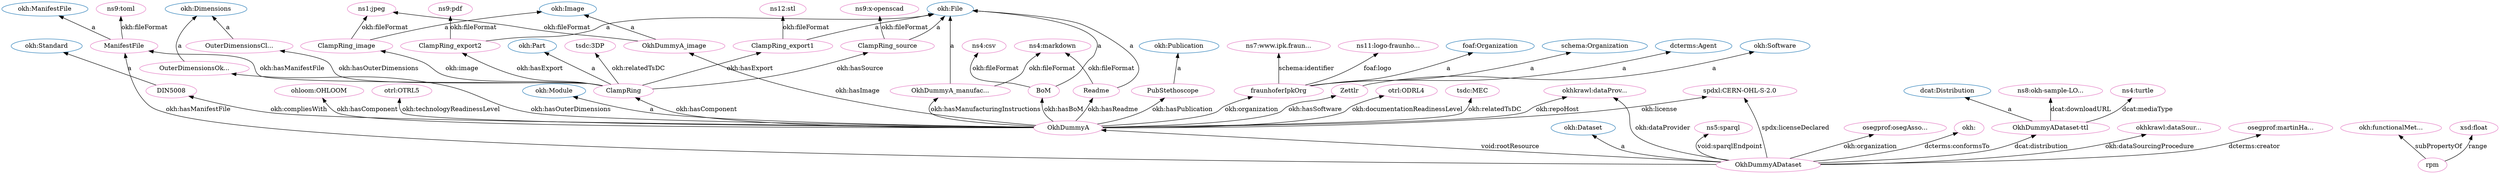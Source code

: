 digraph G {
  rankdir=BT
  node[height=.3]
"http://w3id.org/oseg/ont/okh#Standard" [fillcolor="#1f77b4" color="#1f77b4" label="okh:Standard"]
"http://w3id.org/oseg/ont/okh#Publication" [fillcolor="#1f77b4" color="#1f77b4" label="okh:Publication"]
"http://w3id.org/oseg/ont/okh#Software" [fillcolor="#1f77b4" color="#1f77b4" label="okh:Software"]
"http://w3id.org/oseg/ont/okh#Dimensions" [fillcolor="#1f77b4" color="#1f77b4" label="okh:Dimensions"]
"http://xmlns.com/foaf/0.1/Organization" [fillcolor="#1f77b4" color="#1f77b4" label="foaf:Organization"]
"http://w3id.org/oseg/ont/okh#Image" [fillcolor="#1f77b4" color="#1f77b4" label="okh:Image"]
"http://w3id.org/oseg/ont/okh#Dataset" [fillcolor="#1f77b4" color="#1f77b4" label="okh:Dataset"]
"http://w3id.org/oseg/ont/okh#ManifestFile" [fillcolor="#1f77b4" color="#1f77b4" label="okh:ManifestFile"]
"http://w3id.org/oseg/ont/okh#File" [fillcolor="#1f77b4" color="#1f77b4" label="okh:File"]
"http://w3id.org/oseg/ont/okh#Part" [fillcolor="#1f77b4" color="#1f77b4" label="okh:Part"]
"http://schema.org/Organization" [fillcolor="#1f77b4" color="#1f77b4" label="schema:Organization"]
"http://w3id.org/oseg/ont/okh#Module" [fillcolor="#1f77b4" color="#1f77b4" label="okh:Module"]
"http://purl.org/dc/terms/Agent" [fillcolor="#1f77b4" color="#1f77b4" label="dcterms:Agent"]
"http://www.w3.org/ns/dcat#Distribution" [fillcolor="#1f77b4" color="#1f77b4" label="dcat:Distribution"]
"http://github.com/iop-alliance/OpenKnowHow/raw/master/res/sample_data/okh-sample-LOSH-Dummy-A.ttl#OkhDummyADataset-ttl" [fillcolor="#e377c2" color="#e377c2" label="OkhDummyADataset-ttl"]
"http://www.iana.org/assignments/media-types/image/jpeg" [fillcolor="#e377c2" color="#e377c2" label="ns1:jpeg"]
"http://github.com/iop-alliance/OpenKnowHow/raw/master/res/sample_data/okh-sample-LOSH-Dummy-A.ttl#ClampRing_export2" [fillcolor="#e377c2" color="#e377c2" label="ClampRing_export2"]
"http://www.iana.org/assignments/media-types/text/markdown" [fillcolor="#e377c2" color="#e377c2" label="ns4:markdown"]
"http://w3id.org/oseg/ont/okh#functionalMetadata" [fillcolor="#e377c2" color="#e377c2" label="okh:functionalMet..."]
"http://github.com/iop-alliance/OpenKnowHow/raw/master/res/sample_data/okh-sample-LOSH-Dummy-A.ttl#ClampRing" [fillcolor="#e377c2" color="#e377c2" label="ClampRing"]
"http://okh.dev.opensourceecology.de/sparql" [fillcolor="#e377c2" color="#e377c2" label="ns5:sparql"]
"http://github.com/iop-alliance/OpenKnowHow/raw/master/res/sample_data/okh-sample-LOSH-Dummy-A.ttl#DIN5008" [fillcolor="#e377c2" color="#e377c2" label="DIN5008"]
"http://w3id.org/oseg/ont/okh-krawler#dataProviderGithub" [fillcolor="#e377c2" color="#e377c2" label="okhkrawl:dataProv..."]
"https://www.ipk.fraunhofer.de" [fillcolor="#e377c2" color="#e377c2" label="ns7:www.ipk.fraun..."]
"http://github.com/iop-alliance/OpenKnowHow/raw/master/res/sample_data/okh-sample-LOSH-Dummy-A.ttl#rpm" [fillcolor="#e377c2" color="#e377c2" label="rpm"]
"http://github.com/iop-alliance/OpenKnowHow/raw/master/res/sample_data/okh-sample-LOSH-Dummy-A.ttl#OkhDummyADataset" [fillcolor="#e377c2" color="#e377c2" label="OkhDummyADataset"]
"http://w3id.org/oseg/ont/oseg-profiles#osegAssociation" [fillcolor="#e377c2" color="#e377c2" label="osegprof:osegAsso..."]
"http://github.com/iop-alliance/OpenKnowHow/raw/master/res/sample_data/okh-sample-LOSH-Dummy-A.ttl#ClampRing_source" [fillcolor="#e377c2" color="#e377c2" label="ClampRing_source"]
"http://w3id.org/oseg/ont/tsdc/core#3DP" [fillcolor="#e377c2" color="#e377c2" label="tsdc:3DP"]
"http://github.com/iop-alliance/OpenKnowHow/raw/master/res/sample_data/okh-sample-LOSH-Dummy-A.ttl#OkhDummyA" [fillcolor="#e377c2" color="#e377c2" label="OkhDummyA"]
"http://github.com/iop-alliance/OpenKnowHow/raw/master/res/sample_data/okh-sample-LOSH-Dummy-A.ttl#PubStethoscope" [fillcolor="#e377c2" color="#e377c2" label="PubStethoscope"]
"http://github.com/iop-alliance/OpenKnowHow/raw/master/res/sample_data/okh-sample-LOSH-Dummy-A.ttl#OuterDimensionsOkhDummyA" [fillcolor="#e377c2" color="#e377c2" label="OuterDimensionsOk..."]
"http://w3id.org/oseg/ont/okh#" [fillcolor="#e377c2" color="#e377c2" label="okh:"]
"http://github.com/iop-alliance/OpenKnowHow/raw/master/res/sample_data/okh-sample-LOSH-Dummy-A.ttl#ClampRing_export1" [fillcolor="#e377c2" color="#e377c2" label="ClampRing_export1"]
"https://github.com/iop-alliance/OpenKnowHow/raw/master/res/sample_data/okh-sample-LOSH-Dummy-A.ttl" [fillcolor="#e377c2" color="#e377c2" label="ns8:okh-sample-LO..."]
"http://www.iana.org/assignments/media-types/application/pdf" [fillcolor="#e377c2" color="#e377c2" label="ns9:pdf"]
"http://github.com/iop-alliance/OpenKnowHow/raw/master/res/sample_data/okh-sample-LOSH-Dummy-A.ttl#BoM" [fillcolor="#e377c2" color="#e377c2" label="BoM"]
"http://github.com/iop-alliance/OpenKnowHow/raw/master/res/sample_data/okh-sample-LOSH-Dummy-A.ttl#Readme" [fillcolor="#e377c2" color="#e377c2" label="Readme"]
"http://github.com/iop-alliance/OpenKnowHow/raw/master/res/sample_data/okh-sample-LOSH-Dummy-A.ttl#ManifestFile" [fillcolor="#e377c2" color="#e377c2" label="ManifestFile"]
"http://github.com/iop-alliance/OpenKnowHow/raw/master/res/sample_data/okh-sample-LOSH-Dummy-A.ttl#fraunhoferIpkOrg" [fillcolor="#e377c2" color="#e377c2" label="fraunhoferIpkOrg"]
"http://github.com/iop-alliance/OpenKnowHow/raw/master/res/sample_data/okh-sample-LOSH-Dummy-A.ttl#OkhDummyA_image" [fillcolor="#e377c2" color="#e377c2" label="OkhDummyA_image"]
"http://www.w3.org/2001/XMLSchema#float" [fillcolor="#e377c2" color="#e377c2" label="xsd:float"]
"http://github.com/iop-alliance/OpenKnowHow/raw/master/res/sample_data/okh-sample-LOSH-Dummy-A.ttl#OkhDummyA_manufacturingInstructions" [fillcolor="#e377c2" color="#e377c2" label="OkhDummyA_manufac..."]
"http://github.com/iop-alliance/OpenKnowHow/raw/master/res/sample_data/okh-sample-LOSH-Dummy-A.ttl#OuterDimensionsClampRing" [fillcolor="#e377c2" color="#e377c2" label="OuterDimensionsCl..."]
"http://github.com/iop-alliance/OpenKnowHow/raw/master/res/sample_data/okh-sample-LOSH-Dummy-A.ttl#Zettlr" [fillcolor="#e377c2" color="#e377c2" label="Zettlr"]
"http://w3id.org/oseg/ont/otrl#ODRL4" [fillcolor="#e377c2" color="#e377c2" label="otrl:ODRL4"]
"http://spdx.org/licenses/CERN-OHL-S-2.0" [fillcolor="#e377c2" color="#e377c2" label="spdxl:CERN-OHL-S-2.0"]
"http://w3id.org/oseg/ont/tsdc/core#MEC" [fillcolor="#e377c2" color="#e377c2" label="tsdc:MEC"]
"http://github.com/iop-alliance/OpenKnowHow/raw/master/res/sample_data/okh-sample-OHLOOM.ttl#OHLOOM" [fillcolor="#e377c2" color="#e377c2" label="ohloom:OHLOOM"]
"http://www.iana.org/assignments/media-types/application/x-openscad" [fillcolor="#e377c2" color="#e377c2" label="ns9:x-openscad"]
"http://w3id.org/oseg/ont/okh-krawler#dataSourcingProcedureManifest" [fillcolor="#e377c2" color="#e377c2" label="okhkrawl:dataSour..."]
"http://www.iana.org/assignments/media-types/application/toml" [fillcolor="#e377c2" color="#e377c2" label="ns9:toml"]
"https://www.ipk.fraunhofer.de/content/dam/ipk/IPK_Hauptseite/logos/logo-fraunhofer-ipk.png" [fillcolor="#e377c2" color="#e377c2" label="ns11:logo-fraunho..."]
"http://github.com/iop-alliance/OpenKnowHow/raw/master/res/sample_data/okh-sample-LOSH-Dummy-A.ttl#ClampRing_image" [fillcolor="#e377c2" color="#e377c2" label="ClampRing_image"]
"http://w3id.org/oseg/ont/oseg-profiles#martinHaeuer" [fillcolor="#e377c2" color="#e377c2" label="osegprof:martinHa..."]
"http://w3id.org/oseg/ont/otrl#OTRL5" [fillcolor="#e377c2" color="#e377c2" label="otrl:OTRL5"]
"http://www.iana.org/assignments/media-types/model/stl" [fillcolor="#e377c2" color="#e377c2" label="ns12:stl"]
"http://www.iana.org/assignments/media-types/text/turtle" [fillcolor="#e377c2" color="#e377c2" label="ns4:turtle"]
"http://www.iana.org/assignments/media-types/text/csv" [fillcolor="#e377c2" color="#e377c2" label="ns4:csv"]
  "http://github.com/iop-alliance/OpenKnowHow/raw/master/res/sample_data/okh-sample-LOSH-Dummy-A.ttl#OkhDummyADataset-ttl" -> "http://www.w3.org/ns/dcat#Distribution" [label="a"]
  "http://github.com/iop-alliance/OpenKnowHow/raw/master/res/sample_data/okh-sample-LOSH-Dummy-A.ttl#OkhDummyA_image" -> "http://www.iana.org/assignments/media-types/image/jpeg" [label="okh:fileFormat"]
  "http://github.com/iop-alliance/OpenKnowHow/raw/master/res/sample_data/okh-sample-LOSH-Dummy-A.ttl#ClampRing_export2" -> "http://w3id.org/oseg/ont/okh#File" [label="a"]
  "http://github.com/iop-alliance/OpenKnowHow/raw/master/res/sample_data/okh-sample-LOSH-Dummy-A.ttl#OkhDummyA_manufacturingInstructions" -> "http://www.iana.org/assignments/media-types/text/markdown" [label="okh:fileFormat"]
  "http://github.com/iop-alliance/OpenKnowHow/raw/master/res/sample_data/okh-sample-LOSH-Dummy-A.ttl#DIN5008" -> "http://w3id.org/oseg/ont/okh#Standard" [label="a"]
  "http://github.com/iop-alliance/OpenKnowHow/raw/master/res/sample_data/okh-sample-LOSH-Dummy-A.ttl#OkhDummyADataset" -> "http://w3id.org/oseg/ont/okh-krawler#dataProviderGithub" [label="okh:dataProvider"]
  "http://github.com/iop-alliance/OpenKnowHow/raw/master/res/sample_data/okh-sample-LOSH-Dummy-A.ttl#OkhDummyADataset" -> "http://w3id.org/oseg/ont/okh#Dataset" [label="a"]
  "http://github.com/iop-alliance/OpenKnowHow/raw/master/res/sample_data/okh-sample-LOSH-Dummy-A.ttl#ClampRing_image" -> "http://www.iana.org/assignments/media-types/image/jpeg" [label="okh:fileFormat"]
  "http://github.com/iop-alliance/OpenKnowHow/raw/master/res/sample_data/okh-sample-LOSH-Dummy-A.ttl#ClampRing" -> "http://w3id.org/oseg/ont/tsdc/core#3DP" [label="okh:relatedTsDC"]
  "http://github.com/iop-alliance/OpenKnowHow/raw/master/res/sample_data/okh-sample-LOSH-Dummy-A.ttl#OkhDummyA" -> "http://w3id.org/oseg/ont/okh#Module" [label="a"]
  "http://github.com/iop-alliance/OpenKnowHow/raw/master/res/sample_data/okh-sample-LOSH-Dummy-A.ttl#OuterDimensionsOkhDummyA" -> "http://w3id.org/oseg/ont/okh#Dimensions" [label="a"]
  "http://github.com/iop-alliance/OpenKnowHow/raw/master/res/sample_data/okh-sample-LOSH-Dummy-A.ttl#OkhDummyADataset" -> "http://w3id.org/oseg/ont/okh#" [label="dcterms:conformsTo"]
  "http://github.com/iop-alliance/OpenKnowHow/raw/master/res/sample_data/okh-sample-LOSH-Dummy-A.ttl#ClampRing_export1" -> "http://w3id.org/oseg/ont/okh#File" [label="a"]
  "http://github.com/iop-alliance/OpenKnowHow/raw/master/res/sample_data/okh-sample-LOSH-Dummy-A.ttl#ClampRing_export2" -> "http://www.iana.org/assignments/media-types/application/pdf" [label="okh:fileFormat"]
  "http://github.com/iop-alliance/OpenKnowHow/raw/master/res/sample_data/okh-sample-LOSH-Dummy-A.ttl#ClampRing" -> "http://github.com/iop-alliance/OpenKnowHow/raw/master/res/sample_data/okh-sample-LOSH-Dummy-A.ttl#ManifestFile" [label="okh:hasManifestFile"]
  "http://github.com/iop-alliance/OpenKnowHow/raw/master/res/sample_data/okh-sample-LOSH-Dummy-A.ttl#OkhDummyA_manufacturingInstructions" -> "http://w3id.org/oseg/ont/okh#File" [label="a"]
  "http://github.com/iop-alliance/OpenKnowHow/raw/master/res/sample_data/okh-sample-LOSH-Dummy-A.ttl#OkhDummyADataset" -> "http://github.com/iop-alliance/OpenKnowHow/raw/master/res/sample_data/okh-sample-LOSH-Dummy-A.ttl#OkhDummyA" [label="void:rootResource"]
  "http://github.com/iop-alliance/OpenKnowHow/raw/master/res/sample_data/okh-sample-LOSH-Dummy-A.ttl#ClampRing" -> "http://github.com/iop-alliance/OpenKnowHow/raw/master/res/sample_data/okh-sample-LOSH-Dummy-A.ttl#ClampRing_export1" [label="okh:hasExport"]
  "http://github.com/iop-alliance/OpenKnowHow/raw/master/res/sample_data/okh-sample-LOSH-Dummy-A.ttl#OkhDummyA" -> "http://github.com/iop-alliance/OpenKnowHow/raw/master/res/sample_data/okh-sample-LOSH-Dummy-A.ttl#DIN5008" [label="okh:compliesWith"]
  "http://github.com/iop-alliance/OpenKnowHow/raw/master/res/sample_data/okh-sample-LOSH-Dummy-A.ttl#OkhDummyADataset" -> "http://github.com/iop-alliance/OpenKnowHow/raw/master/res/sample_data/okh-sample-LOSH-Dummy-A.ttl#ManifestFile" [label="okh:hasManifestFile"]
  "http://github.com/iop-alliance/OpenKnowHow/raw/master/res/sample_data/okh-sample-LOSH-Dummy-A.ttl#OkhDummyADataset" -> "http://w3id.org/oseg/ont/oseg-profiles#martinHaeuer" [label="dcterms:creator"]
  "http://github.com/iop-alliance/OpenKnowHow/raw/master/res/sample_data/okh-sample-LOSH-Dummy-A.ttl#OkhDummyA" -> "http://w3id.org/oseg/ont/otrl#OTRL5" [label="okh:technologyReadinessLevel"]
  "http://github.com/iop-alliance/OpenKnowHow/raw/master/res/sample_data/okh-sample-LOSH-Dummy-A.ttl#ClampRing_export1" -> "http://www.iana.org/assignments/media-types/model/stl" [label="okh:fileFormat"]
  "http://github.com/iop-alliance/OpenKnowHow/raw/master/res/sample_data/okh-sample-LOSH-Dummy-A.ttl#OkhDummyA" -> "http://github.com/iop-alliance/OpenKnowHow/raw/master/res/sample_data/okh-sample-LOSH-Dummy-A.ttl#OkhDummyA_image" [label="okh:hasImage"]
  "http://github.com/iop-alliance/OpenKnowHow/raw/master/res/sample_data/okh-sample-LOSH-Dummy-A.ttl#OkhDummyA" -> "http://w3id.org/oseg/ont/okh-krawler#dataProviderGithub" [label="okh:repoHost"]
  "http://github.com/iop-alliance/OpenKnowHow/raw/master/res/sample_data/okh-sample-LOSH-Dummy-A.ttl#fraunhoferIpkOrg" -> "http://purl.org/dc/terms/Agent" [label="a"]
  "http://github.com/iop-alliance/OpenKnowHow/raw/master/res/sample_data/okh-sample-LOSH-Dummy-A.ttl#BoM" -> "http://www.iana.org/assignments/media-types/text/csv" [label="okh:fileFormat"]
  "http://github.com/iop-alliance/OpenKnowHow/raw/master/res/sample_data/okh-sample-LOSH-Dummy-A.ttl#OkhDummyADataset" -> "http://github.com/iop-alliance/OpenKnowHow/raw/master/res/sample_data/okh-sample-LOSH-Dummy-A.ttl#OkhDummyADataset-ttl" [label="dcat:distribution"]
  "http://github.com/iop-alliance/OpenKnowHow/raw/master/res/sample_data/okh-sample-LOSH-Dummy-A.ttl#Readme" -> "http://www.iana.org/assignments/media-types/text/markdown" [label="okh:fileFormat"]
  "http://github.com/iop-alliance/OpenKnowHow/raw/master/res/sample_data/okh-sample-LOSH-Dummy-A.ttl#rpm" -> "http://w3id.org/oseg/ont/okh#functionalMetadata" [label="subPropertyOf"]
  "http://github.com/iop-alliance/OpenKnowHow/raw/master/res/sample_data/okh-sample-LOSH-Dummy-A.ttl#ClampRing" -> "http://w3id.org/oseg/ont/okh#Part" [label="a"]
  "http://github.com/iop-alliance/OpenKnowHow/raw/master/res/sample_data/okh-sample-LOSH-Dummy-A.ttl#OkhDummyADataset" -> "http://okh.dev.opensourceecology.de/sparql" [label="void:sparqlEndpoint"]
  "http://github.com/iop-alliance/OpenKnowHow/raw/master/res/sample_data/okh-sample-LOSH-Dummy-A.ttl#fraunhoferIpkOrg" -> "https://www.ipk.fraunhofer.de" [label="schema:identifier"]
  "http://github.com/iop-alliance/OpenKnowHow/raw/master/res/sample_data/okh-sample-LOSH-Dummy-A.ttl#OkhDummyADataset" -> "http://w3id.org/oseg/ont/oseg-profiles#osegAssociation" [label="okh:organization"]
  "http://github.com/iop-alliance/OpenKnowHow/raw/master/res/sample_data/okh-sample-LOSH-Dummy-A.ttl#ClampRing" -> "http://github.com/iop-alliance/OpenKnowHow/raw/master/res/sample_data/okh-sample-LOSH-Dummy-A.ttl#ClampRing_source" [label="okh:hasSource"]
  "http://github.com/iop-alliance/OpenKnowHow/raw/master/res/sample_data/okh-sample-LOSH-Dummy-A.ttl#OkhDummyA" -> "http://github.com/iop-alliance/OpenKnowHow/raw/master/res/sample_data/okh-sample-LOSH-Dummy-A.ttl#PubStethoscope" [label="okh:hasPublication"]
  "http://github.com/iop-alliance/OpenKnowHow/raw/master/res/sample_data/okh-sample-LOSH-Dummy-A.ttl#OkhDummyADataset-ttl" -> "https://github.com/iop-alliance/OpenKnowHow/raw/master/res/sample_data/okh-sample-LOSH-Dummy-A.ttl" [label="dcat:downloadURL"]
  "http://github.com/iop-alliance/OpenKnowHow/raw/master/res/sample_data/okh-sample-LOSH-Dummy-A.ttl#BoM" -> "http://w3id.org/oseg/ont/okh#File" [label="a"]
  "http://github.com/iop-alliance/OpenKnowHow/raw/master/res/sample_data/okh-sample-LOSH-Dummy-A.ttl#OkhDummyA" -> "http://github.com/iop-alliance/OpenKnowHow/raw/master/res/sample_data/okh-sample-LOSH-Dummy-A.ttl#Readme" [label="okh:hasReadme"]
  "http://github.com/iop-alliance/OpenKnowHow/raw/master/res/sample_data/okh-sample-LOSH-Dummy-A.ttl#ManifestFile" -> "http://w3id.org/oseg/ont/okh#ManifestFile" [label="a"]
  "http://github.com/iop-alliance/OpenKnowHow/raw/master/res/sample_data/okh-sample-LOSH-Dummy-A.ttl#fraunhoferIpkOrg" -> "http://schema.org/Organization" [label="a"]
  "http://github.com/iop-alliance/OpenKnowHow/raw/master/res/sample_data/okh-sample-LOSH-Dummy-A.ttl#OkhDummyA" -> "http://github.com/iop-alliance/OpenKnowHow/raw/master/res/sample_data/okh-sample-LOSH-Dummy-A.ttl#BoM" [label="okh:hasBoM"]
  "http://github.com/iop-alliance/OpenKnowHow/raw/master/res/sample_data/okh-sample-LOSH-Dummy-A.ttl#fraunhoferIpkOrg" -> "http://xmlns.com/foaf/0.1/Organization" [label="a"]
  "http://github.com/iop-alliance/OpenKnowHow/raw/master/res/sample_data/okh-sample-LOSH-Dummy-A.ttl#PubStethoscope" -> "http://w3id.org/oseg/ont/okh#Publication" [label="a"]
  "http://github.com/iop-alliance/OpenKnowHow/raw/master/res/sample_data/okh-sample-LOSH-Dummy-A.ttl#rpm" -> "http://www.w3.org/2001/XMLSchema#float" [label="range"]
  "http://github.com/iop-alliance/OpenKnowHow/raw/master/res/sample_data/okh-sample-LOSH-Dummy-A.ttl#OkhDummyA_image" -> "http://w3id.org/oseg/ont/okh#Image" [label="a"]
  "http://github.com/iop-alliance/OpenKnowHow/raw/master/res/sample_data/okh-sample-LOSH-Dummy-A.ttl#OkhDummyA" -> "http://github.com/iop-alliance/OpenKnowHow/raw/master/res/sample_data/okh-sample-LOSH-Dummy-A.ttl#ClampRing" [label="okh:hasComponent"]
  "http://github.com/iop-alliance/OpenKnowHow/raw/master/res/sample_data/okh-sample-LOSH-Dummy-A.ttl#ClampRing" -> "http://github.com/iop-alliance/OpenKnowHow/raw/master/res/sample_data/okh-sample-LOSH-Dummy-A.ttl#OuterDimensionsClampRing" [label="okh:hasOuterDimensions"]
  "http://github.com/iop-alliance/OpenKnowHow/raw/master/res/sample_data/okh-sample-LOSH-Dummy-A.ttl#Zettlr" -> "http://w3id.org/oseg/ont/okh#Software" [label="a"]
  "http://github.com/iop-alliance/OpenKnowHow/raw/master/res/sample_data/okh-sample-LOSH-Dummy-A.ttl#OkhDummyA" -> "http://w3id.org/oseg/ont/otrl#ODRL4" [label="okh:documentationReadinessLevel"]
  "http://github.com/iop-alliance/OpenKnowHow/raw/master/res/sample_data/okh-sample-LOSH-Dummy-A.ttl#OkhDummyA" -> "http://github.com/iop-alliance/OpenKnowHow/raw/master/res/sample_data/okh-sample-LOSH-Dummy-A.ttl#fraunhoferIpkOrg" [label="okh:organization"]
  "http://github.com/iop-alliance/OpenKnowHow/raw/master/res/sample_data/okh-sample-LOSH-Dummy-A.ttl#ClampRing" -> "http://github.com/iop-alliance/OpenKnowHow/raw/master/res/sample_data/okh-sample-LOSH-Dummy-A.ttl#ClampRing_export2" [label="okh:hasExport"]
  "http://github.com/iop-alliance/OpenKnowHow/raw/master/res/sample_data/okh-sample-LOSH-Dummy-A.ttl#OkhDummyA" -> "http://spdx.org/licenses/CERN-OHL-S-2.0" [label="okh:license"]
  "http://github.com/iop-alliance/OpenKnowHow/raw/master/res/sample_data/okh-sample-LOSH-Dummy-A.ttl#OkhDummyA" -> "http://w3id.org/oseg/ont/tsdc/core#MEC" [label="okh:relatedTsDC"]
  "http://github.com/iop-alliance/OpenKnowHow/raw/master/res/sample_data/okh-sample-LOSH-Dummy-A.ttl#OkhDummyA" -> "http://github.com/iop-alliance/OpenKnowHow/raw/master/res/sample_data/okh-sample-OHLOOM.ttl#OHLOOM" [label="okh:hasComponent"]
  "http://github.com/iop-alliance/OpenKnowHow/raw/master/res/sample_data/okh-sample-LOSH-Dummy-A.ttl#ClampRing_source" -> "http://www.iana.org/assignments/media-types/application/x-openscad" [label="okh:fileFormat"]
  "http://github.com/iop-alliance/OpenKnowHow/raw/master/res/sample_data/okh-sample-LOSH-Dummy-A.ttl#OkhDummyADataset" -> "http://w3id.org/oseg/ont/okh-krawler#dataSourcingProcedureManifest" [label="okh:dataSourcingProcedure"]
  "http://github.com/iop-alliance/OpenKnowHow/raw/master/res/sample_data/okh-sample-LOSH-Dummy-A.ttl#ManifestFile" -> "http://www.iana.org/assignments/media-types/application/toml" [label="okh:fileFormat"]
  "http://github.com/iop-alliance/OpenKnowHow/raw/master/res/sample_data/okh-sample-LOSH-Dummy-A.ttl#fraunhoferIpkOrg" -> "https://www.ipk.fraunhofer.de/content/dam/ipk/IPK_Hauptseite/logos/logo-fraunhofer-ipk.png" [label="foaf:logo"]
  "http://github.com/iop-alliance/OpenKnowHow/raw/master/res/sample_data/okh-sample-LOSH-Dummy-A.ttl#ClampRing" -> "http://github.com/iop-alliance/OpenKnowHow/raw/master/res/sample_data/okh-sample-LOSH-Dummy-A.ttl#ClampRing_image" [label="okh:image"]
  "http://github.com/iop-alliance/OpenKnowHow/raw/master/res/sample_data/okh-sample-LOSH-Dummy-A.ttl#OkhDummyA" -> "http://github.com/iop-alliance/OpenKnowHow/raw/master/res/sample_data/okh-sample-LOSH-Dummy-A.ttl#OuterDimensionsOkhDummyA" [label="okh:hasOuterDimensions"]
  "http://github.com/iop-alliance/OpenKnowHow/raw/master/res/sample_data/okh-sample-LOSH-Dummy-A.ttl#ClampRing_image" -> "http://w3id.org/oseg/ont/okh#Image" [label="a"]
  "http://github.com/iop-alliance/OpenKnowHow/raw/master/res/sample_data/okh-sample-LOSH-Dummy-A.ttl#OkhDummyADataset" -> "http://spdx.org/licenses/CERN-OHL-S-2.0" [label="spdx:licenseDeclared"]
  "http://github.com/iop-alliance/OpenKnowHow/raw/master/res/sample_data/okh-sample-LOSH-Dummy-A.ttl#OkhDummyA" -> "http://github.com/iop-alliance/OpenKnowHow/raw/master/res/sample_data/okh-sample-LOSH-Dummy-A.ttl#OkhDummyA_manufacturingInstructions" [label="okh:hasManufacturingInstructions"]
  "http://github.com/iop-alliance/OpenKnowHow/raw/master/res/sample_data/okh-sample-LOSH-Dummy-A.ttl#OkhDummyADataset-ttl" -> "http://www.iana.org/assignments/media-types/text/turtle" [label="dcat:mediaType"]
  "http://github.com/iop-alliance/OpenKnowHow/raw/master/res/sample_data/okh-sample-LOSH-Dummy-A.ttl#OkhDummyA" -> "http://github.com/iop-alliance/OpenKnowHow/raw/master/res/sample_data/okh-sample-LOSH-Dummy-A.ttl#Zettlr" [label="okh:hasSoftware"]
  "http://github.com/iop-alliance/OpenKnowHow/raw/master/res/sample_data/okh-sample-LOSH-Dummy-A.ttl#Readme" -> "http://w3id.org/oseg/ont/okh#File" [label="a"]
  "http://github.com/iop-alliance/OpenKnowHow/raw/master/res/sample_data/okh-sample-LOSH-Dummy-A.ttl#ClampRing_source" -> "http://w3id.org/oseg/ont/okh#File" [label="a"]
  "http://github.com/iop-alliance/OpenKnowHow/raw/master/res/sample_data/okh-sample-LOSH-Dummy-A.ttl#OuterDimensionsClampRing" -> "http://w3id.org/oseg/ont/okh#Dimensions" [label="a"]
}
